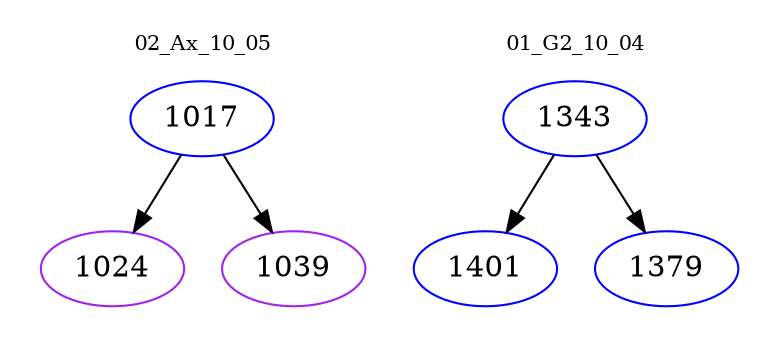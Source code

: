 digraph{
subgraph cluster_0 {
color = white
label = "02_Ax_10_05";
fontsize=10;
T0_1017 [label="1017", color="blue"]
T0_1017 -> T0_1024 [color="black"]
T0_1024 [label="1024", color="purple"]
T0_1017 -> T0_1039 [color="black"]
T0_1039 [label="1039", color="purple"]
}
subgraph cluster_1 {
color = white
label = "01_G2_10_04";
fontsize=10;
T1_1343 [label="1343", color="blue"]
T1_1343 -> T1_1401 [color="black"]
T1_1401 [label="1401", color="blue"]
T1_1343 -> T1_1379 [color="black"]
T1_1379 [label="1379", color="blue"]
}
}
